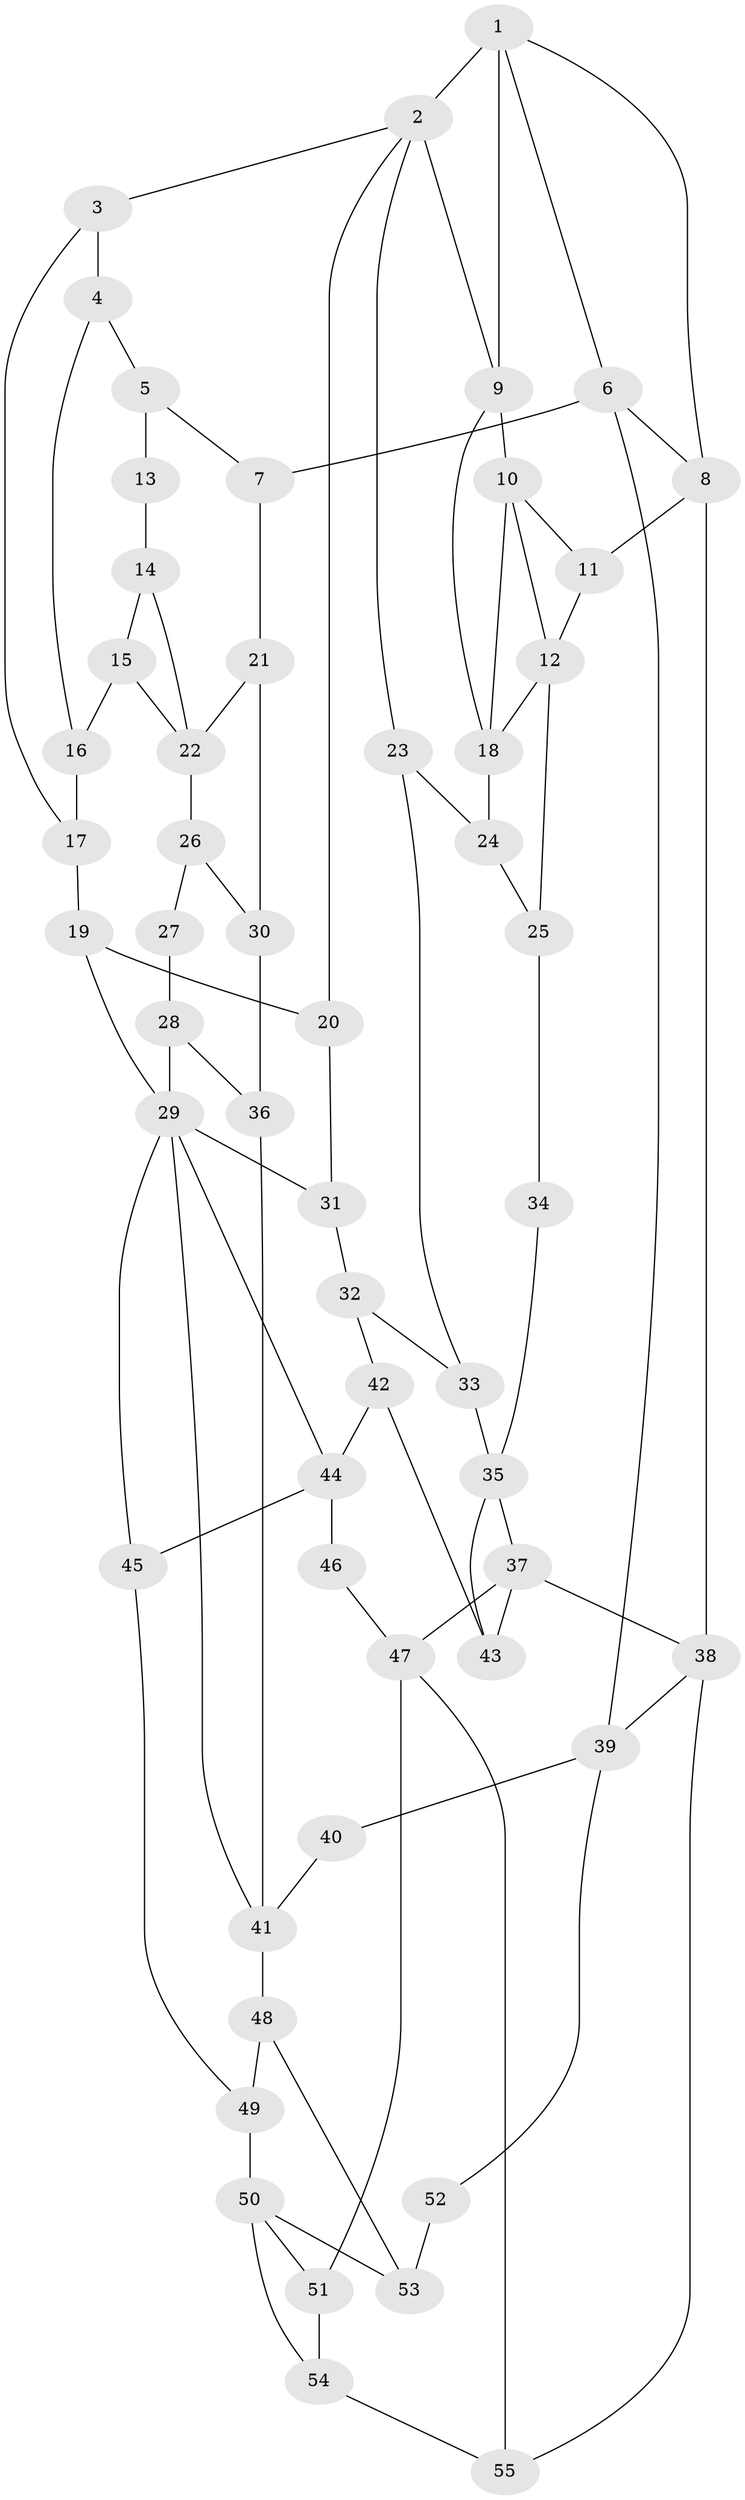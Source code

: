 // original degree distribution, {3: 0.01818181818181818, 4: 0.2818181818181818, 6: 0.2636363636363636, 5: 0.43636363636363634}
// Generated by graph-tools (version 1.1) at 2025/38/03/09/25 02:38:33]
// undirected, 55 vertices, 90 edges
graph export_dot {
graph [start="1"]
  node [color=gray90,style=filled];
  1;
  2;
  3;
  4;
  5;
  6;
  7;
  8;
  9;
  10;
  11;
  12;
  13;
  14;
  15;
  16;
  17;
  18;
  19;
  20;
  21;
  22;
  23;
  24;
  25;
  26;
  27;
  28;
  29;
  30;
  31;
  32;
  33;
  34;
  35;
  36;
  37;
  38;
  39;
  40;
  41;
  42;
  43;
  44;
  45;
  46;
  47;
  48;
  49;
  50;
  51;
  52;
  53;
  54;
  55;
  1 -- 2 [weight=2.0];
  1 -- 6 [weight=1.0];
  1 -- 8 [weight=1.0];
  1 -- 9 [weight=1.0];
  2 -- 3 [weight=1.0];
  2 -- 9 [weight=1.0];
  2 -- 20 [weight=1.0];
  2 -- 23 [weight=1.0];
  3 -- 4 [weight=1.0];
  3 -- 17 [weight=1.0];
  4 -- 5 [weight=1.0];
  4 -- 16 [weight=1.0];
  5 -- 7 [weight=1.0];
  5 -- 13 [weight=2.0];
  6 -- 7 [weight=1.0];
  6 -- 8 [weight=1.0];
  6 -- 39 [weight=1.0];
  7 -- 21 [weight=1.0];
  8 -- 11 [weight=1.0];
  8 -- 38 [weight=1.0];
  9 -- 10 [weight=2.0];
  9 -- 18 [weight=1.0];
  10 -- 11 [weight=1.0];
  10 -- 12 [weight=2.0];
  10 -- 18 [weight=1.0];
  11 -- 12 [weight=1.0];
  12 -- 18 [weight=1.0];
  12 -- 25 [weight=2.0];
  13 -- 14 [weight=1.0];
  14 -- 15 [weight=1.0];
  14 -- 22 [weight=1.0];
  15 -- 16 [weight=1.0];
  15 -- 22 [weight=1.0];
  16 -- 17 [weight=1.0];
  17 -- 19 [weight=1.0];
  18 -- 24 [weight=1.0];
  19 -- 20 [weight=1.0];
  19 -- 29 [weight=1.0];
  20 -- 31 [weight=1.0];
  21 -- 22 [weight=1.0];
  21 -- 30 [weight=1.0];
  22 -- 26 [weight=2.0];
  23 -- 24 [weight=1.0];
  23 -- 33 [weight=1.0];
  24 -- 25 [weight=1.0];
  25 -- 34 [weight=2.0];
  26 -- 27 [weight=2.0];
  26 -- 30 [weight=2.0];
  27 -- 28 [weight=1.0];
  28 -- 29 [weight=1.0];
  28 -- 36 [weight=1.0];
  29 -- 31 [weight=1.0];
  29 -- 41 [weight=1.0];
  29 -- 44 [weight=1.0];
  29 -- 45 [weight=1.0];
  30 -- 36 [weight=2.0];
  31 -- 32 [weight=1.0];
  32 -- 33 [weight=1.0];
  32 -- 42 [weight=1.0];
  33 -- 35 [weight=2.0];
  34 -- 35 [weight=2.0];
  35 -- 37 [weight=1.0];
  35 -- 43 [weight=1.0];
  36 -- 41 [weight=2.0];
  37 -- 38 [weight=1.0];
  37 -- 43 [weight=1.0];
  37 -- 47 [weight=2.0];
  38 -- 39 [weight=1.0];
  38 -- 55 [weight=1.0];
  39 -- 40 [weight=1.0];
  39 -- 52 [weight=1.0];
  40 -- 41 [weight=2.0];
  41 -- 48 [weight=1.0];
  42 -- 43 [weight=1.0];
  42 -- 44 [weight=1.0];
  44 -- 45 [weight=2.0];
  44 -- 46 [weight=2.0];
  45 -- 49 [weight=2.0];
  46 -- 47 [weight=2.0];
  47 -- 51 [weight=1.0];
  47 -- 55 [weight=1.0];
  48 -- 49 [weight=1.0];
  48 -- 53 [weight=1.0];
  49 -- 50 [weight=2.0];
  50 -- 51 [weight=1.0];
  50 -- 53 [weight=2.0];
  50 -- 54 [weight=1.0];
  51 -- 54 [weight=1.0];
  52 -- 53 [weight=2.0];
  54 -- 55 [weight=1.0];
}
